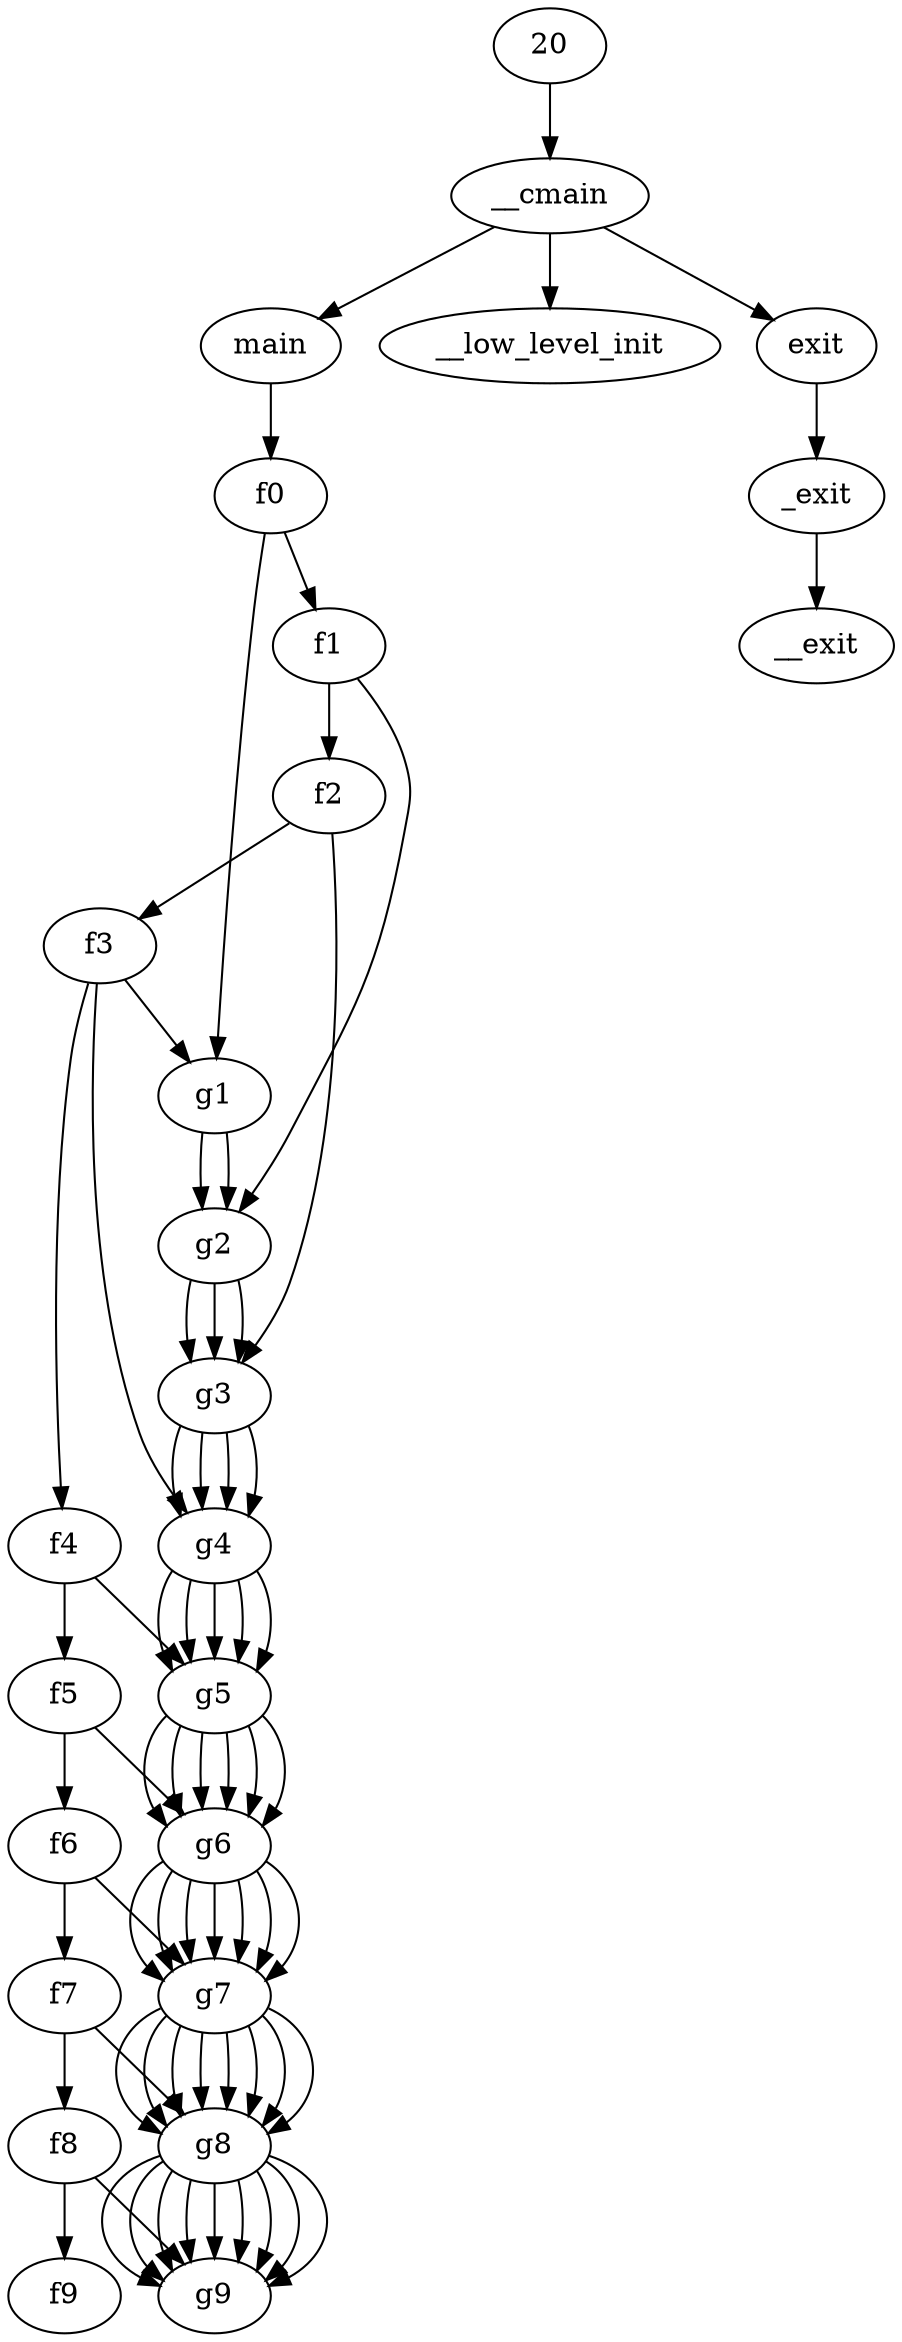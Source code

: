 // smallGraph
digraph {
	9 [label=f9]
	8 -> 9
	18 [label=g9]
	8 -> 18
	8 [label=f8]
	7 -> 8
	18 [label=g9]
	17 -> 18
	17 [label=g8]
	7 -> 17
	7 [label=f7]
	6 -> 7
	18 [label=g9]
	17 -> 18
	17 [label=g8]
	16 -> 17
	16 [label=g7]
	6 -> 16
	6 [label=f6]
	5 -> 6
	18 [label=g9]
	17 -> 18
	17 [label=g8]
	16 -> 17
	16 [label=g7]
	15 -> 16
	15 [label=g6]
	5 -> 15
	5 [label=f5]
	4 -> 5
	18 [label=g9]
	17 -> 18
	17 [label=g8]
	16 -> 17
	16 [label=g7]
	15 -> 16
	15 [label=g6]
	14 -> 15
	14 [label=g5]
	4 -> 14
	4 [label=f4]
	3 -> 4
	18 [label=g9]
	17 -> 18
	17 [label=g8]
	16 -> 17
	16 [label=g7]
	15 -> 16
	15 [label=g6]
	14 -> 15
	14 [label=g5]
	13 -> 14
	13 [label=g4]
	12 -> 13
	12 [label=g3]
	11 -> 12
	11 [label=g2]
	10 -> 11
	10 [label=g1]
	3 -> 10
	18 [label=g9]
	17 -> 18
	17 [label=g8]
	16 -> 17
	16 [label=g7]
	15 -> 16
	15 [label=g6]
	14 -> 15
	14 [label=g5]
	13 -> 14
	13 [label=g4]
	3 -> 13
	3 [label=f3]
	2 -> 3
	18 [label=g9]
	17 -> 18
	17 [label=g8]
	16 -> 17
	16 [label=g7]
	15 -> 16
	15 [label=g6]
	14 -> 15
	14 [label=g5]
	13 -> 14
	13 [label=g4]
	12 -> 13
	12 [label=g3]
	2 -> 12
	2 [label=f2]
	1 -> 2
	18 [label=g9]
	17 -> 18
	17 [label=g8]
	16 -> 17
	16 [label=g7]
	15 -> 16
	15 [label=g6]
	14 -> 15
	14 [label=g5]
	13 -> 14
	13 [label=g4]
	12 -> 13
	12 [label=g3]
	11 -> 12
	11 [label=g2]
	1 -> 11
	1 [label=f1]
	0 -> 1
	18 [label=g9]
	17 -> 18
	17 [label=g8]
	16 -> 17
	16 [label=g7]
	15 -> 16
	15 [label=g6]
	14 -> 15
	14 [label=g5]
	13 -> 14
	13 [label=g4]
	12 -> 13
	12 [label=g3]
	11 -> 12
	11 [label=g2]
	10 -> 11
	10 [label=g1]
	0 -> 10
	0 [label=f0]
	19 -> 0
	19 [label=main]
	21 -> 19
	22 [label=__low_level_init]
	21 -> 22
	26 [label=__exit]
	25 -> 26
	25 [label=_exit]
	23 -> 25
	23 [label=exit]
	21 -> 23
	21 [label=__cmain]
	20 -> 21
}
